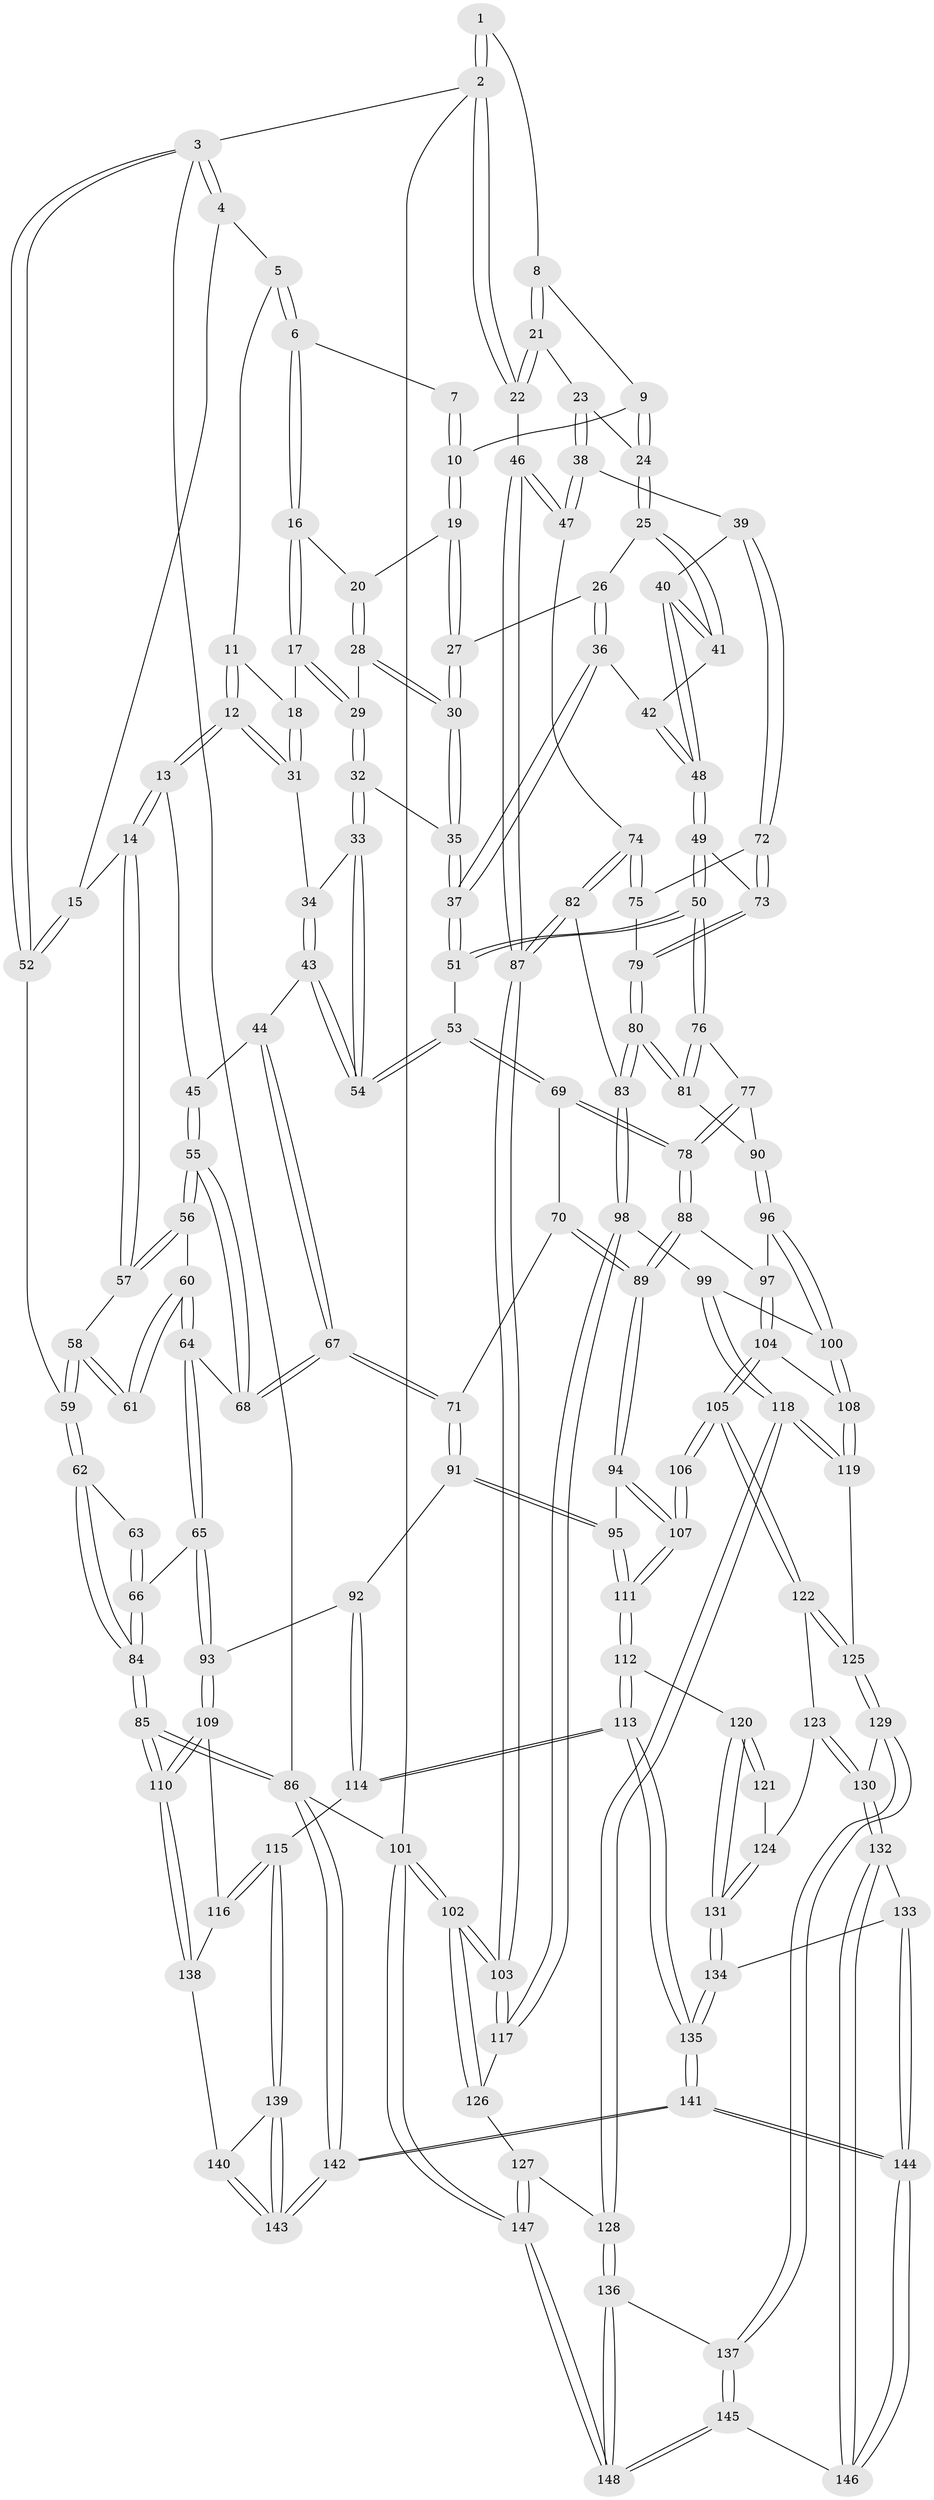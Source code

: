 // coarse degree distribution, {5: 0.4563106796116505, 4: 0.2912621359223301, 3: 0.06796116504854369, 7: 0.019417475728155338, 6: 0.1262135922330097, 2: 0.009708737864077669, 8: 0.02912621359223301}
// Generated by graph-tools (version 1.1) at 2025/06/03/04/25 22:06:02]
// undirected, 148 vertices, 367 edges
graph export_dot {
graph [start="1"]
  node [color=gray90,style=filled];
  1 [pos="+0.7924425933095399+0"];
  2 [pos="+1+0"];
  3 [pos="+0+0"];
  4 [pos="+0.15371794239384368+0"];
  5 [pos="+0.430840003614288+0"];
  6 [pos="+0.4836499715939221+0"];
  7 [pos="+0.7450538828350598+0"];
  8 [pos="+0.9141522489510634+0.07629178116773543"];
  9 [pos="+0.7906684419005539+0.07735075354367207"];
  10 [pos="+0.7691194705785378+0.06472502381431279"];
  11 [pos="+0.3601780788297289+0.003840019254070764"];
  12 [pos="+0.25335130577223586+0.18530414973834547"];
  13 [pos="+0.22373689170917202+0.19218537148262052"];
  14 [pos="+0.2178920749240146+0.1921336298399894"];
  15 [pos="+0.21199150617146106+0.186354526023052"];
  16 [pos="+0.5155361437501642+0"];
  17 [pos="+0.5097740357064087+0.12918966909615237"];
  18 [pos="+0.4030235926260059+0.15423388833730792"];
  19 [pos="+0.7365106935858675+0.09509027891385417"];
  20 [pos="+0.6971907576904115+0.11039901086612292"];
  21 [pos="+1+0.12623053372177667"];
  22 [pos="+1+0.09423346837394686"];
  23 [pos="+0.8835238751234661+0.21228131915949397"];
  24 [pos="+0.861466006685149+0.2120357216934116"];
  25 [pos="+0.8445982443349656+0.2245110664767542"];
  26 [pos="+0.7679857061812594+0.22794867651590284"];
  27 [pos="+0.7568955924443355+0.21955450347704275"];
  28 [pos="+0.6744259545382486+0.13520624197789746"];
  29 [pos="+0.5149659255685864+0.13769442374426424"];
  30 [pos="+0.6613260208018472+0.22861043864244807"];
  31 [pos="+0.326391689389389+0.1978858557351548"];
  32 [pos="+0.5311973172073895+0.21828949335783132"];
  33 [pos="+0.4684014677483191+0.30422026882868225"];
  34 [pos="+0.34725090409761794+0.22020643558263372"];
  35 [pos="+0.6365605824190745+0.2588030223607818"];
  36 [pos="+0.7566569768033202+0.2672722016003983"];
  37 [pos="+0.6601999289454783+0.3296334969768355"];
  38 [pos="+0.9342989400271422+0.3594806378362715"];
  39 [pos="+0.9173082284455428+0.3611270346977879"];
  40 [pos="+0.845175772249277+0.34401374647974914"];
  41 [pos="+0.8318996006598299+0.2851425463278966"];
  42 [pos="+0.7763476107028655+0.29976209609124427"];
  43 [pos="+0.353667716821991+0.3564044223580215"];
  44 [pos="+0.3394077517500435+0.36492981888548326"];
  45 [pos="+0.2943300497138676+0.3113000181760541"];
  46 [pos="+1+0.37413942578955417"];
  47 [pos="+0.9350083951402167+0.35972471502978304"];
  48 [pos="+0.7554511078534527+0.3946724702402382"];
  49 [pos="+0.749440028633616+0.40063733291053166"];
  50 [pos="+0.6873244456755939+0.40330747475024964"];
  51 [pos="+0.661924293706593+0.36498396054037735"];
  52 [pos="+0+0.02644181274238939"];
  53 [pos="+0.48482639047844944+0.367451323315349"];
  54 [pos="+0.4673110917940047+0.3322841956331409"];
  55 [pos="+0.231894323192879+0.4230042627588722"];
  56 [pos="+0.19496620351314548+0.28575466212091316"];
  57 [pos="+0.193430033606744+0.24502656789478197"];
  58 [pos="+0.07066845137518134+0.313528545839086"];
  59 [pos="+0+0.031058160286935102"];
  60 [pos="+0.10860229796204568+0.4055432589249204"];
  61 [pos="+0.06959571164774411+0.32995724848917685"];
  62 [pos="+0+0.26233680262934556"];
  63 [pos="+0.04267386915038543+0.35360781243168343"];
  64 [pos="+0.11712239346420861+0.4752954461713461"];
  65 [pos="+0.055375418797227925+0.5298803999815686"];
  66 [pos="+0+0.5304812402428667"];
  67 [pos="+0.2903371786264702+0.4701489026920924"];
  68 [pos="+0.236801690609964+0.44841411148483634"];
  69 [pos="+0.4795416351234909+0.40862541682573267"];
  70 [pos="+0.3485187174108779+0.47179698117610386"];
  71 [pos="+0.292927628394966+0.473404716715507"];
  72 [pos="+0.8596994551945156+0.4260758223104748"];
  73 [pos="+0.7560415157487315+0.40658608788168726"];
  74 [pos="+0.898713760136664+0.48041990954018016"];
  75 [pos="+0.8676163424549873+0.4568192932114689"];
  76 [pos="+0.6712496421764796+0.442945742570977"];
  77 [pos="+0.6511195806207233+0.4740590828138055"];
  78 [pos="+0.5479949642033602+0.5587650617361974"];
  79 [pos="+0.802509852715212+0.4772377452163681"];
  80 [pos="+0.8198519349333349+0.5665024437627219"];
  81 [pos="+0.8018630061879406+0.5666238966838909"];
  82 [pos="+0.9547527710817613+0.6216489942971046"];
  83 [pos="+0.9286997790935951+0.6309959281877239"];
  84 [pos="+0+0.5398421621280888"];
  85 [pos="+0+0.9567611178974595"];
  86 [pos="+0+1"];
  87 [pos="+1+0.600507872789998"];
  88 [pos="+0.5461104991674273+0.564785541538982"];
  89 [pos="+0.5224545483840222+0.5852730877177704"];
  90 [pos="+0.7388334425595607+0.5830696720912202"];
  91 [pos="+0.2992716698754984+0.612527130453885"];
  92 [pos="+0.23442626814714043+0.6474415401765246"];
  93 [pos="+0.15563663631202435+0.6477867928796532"];
  94 [pos="+0.4997686863955784+0.6182153435711197"];
  95 [pos="+0.3593674019748682+0.643945044035932"];
  96 [pos="+0.6829654850765294+0.642246122436438"];
  97 [pos="+0.6616741749444998+0.636216832151838"];
  98 [pos="+0.8919210836897953+0.677411621236358"];
  99 [pos="+0.8425110953879265+0.7035622884368804"];
  100 [pos="+0.720213121006883+0.6991611639141045"];
  101 [pos="+1+1"];
  102 [pos="+1+1"];
  103 [pos="+1+0.7045624448011378"];
  104 [pos="+0.6073003967300604+0.7359111718256112"];
  105 [pos="+0.5499715142156806+0.754166331646494"];
  106 [pos="+0.5221775333739898+0.7200743579496443"];
  107 [pos="+0.5156300877515153+0.6959372263883029"];
  108 [pos="+0.6941909108047407+0.7499353047096209"];
  109 [pos="+0.08433827886934157+0.7980639591724394"];
  110 [pos="+0+0.9436882151495667"];
  111 [pos="+0.362335002687748+0.7613334726576013"];
  112 [pos="+0.3601086133878091+0.8017024035368986"];
  113 [pos="+0.26945576290370493+0.8351478821658196"];
  114 [pos="+0.261419398626824+0.8335451286055751"];
  115 [pos="+0.2420241631147164+0.8388038398675767"];
  116 [pos="+0.1965117317047593+0.832899490178282"];
  117 [pos="+0.9140564029685789+0.8456799565978292"];
  118 [pos="+0.767636878694329+0.8698647717877286"];
  119 [pos="+0.6967325405057198+0.8003899700767888"];
  120 [pos="+0.38464467706858846+0.8132175904472888"];
  121 [pos="+0.5068188851645479+0.7309261194074309"];
  122 [pos="+0.5518957912741979+0.7658412885832485"];
  123 [pos="+0.48791905158647075+0.827535156568817"];
  124 [pos="+0.4557919247760964+0.834836293452304"];
  125 [pos="+0.5919864896678357+0.8352167414775236"];
  126 [pos="+0.9024487929887719+0.8885626963269891"];
  127 [pos="+0.8403248019961826+0.9059129909726208"];
  128 [pos="+0.7686357572715578+0.8737030892087783"];
  129 [pos="+0.5834085258491007+0.9034544933266924"];
  130 [pos="+0.5447407725653467+0.9145684120202182"];
  131 [pos="+0.41354386279239347+0.8462680775634769"];
  132 [pos="+0.53588556404743+0.919261082521952"];
  133 [pos="+0.46017352493960156+0.9172666614784635"];
  134 [pos="+0.42760433487218336+0.8936218705352292"];
  135 [pos="+0.3299324255223859+0.9786935190055084"];
  136 [pos="+0.7062493167069985+0.9331281651059206"];
  137 [pos="+0.610429073551907+0.9247951062514934"];
  138 [pos="+0.1591111901961621+0.9224845415379231"];
  139 [pos="+0.22829645605335558+0.885463030518968"];
  140 [pos="+0.17030391327935196+0.9382651049025421"];
  141 [pos="+0.2914106937931582+1"];
  142 [pos="+0.1881729309589775+1"];
  143 [pos="+0.19463217100472985+1"];
  144 [pos="+0.39372217670659726+1"];
  145 [pos="+0.5884403633726146+1"];
  146 [pos="+0.4698195079801271+1"];
  147 [pos="+0.8336516512572439+1"];
  148 [pos="+0.7616428546095534+1"];
  1 -- 2;
  1 -- 2;
  1 -- 8;
  2 -- 3;
  2 -- 22;
  2 -- 22;
  2 -- 101;
  3 -- 4;
  3 -- 4;
  3 -- 52;
  3 -- 52;
  3 -- 86;
  4 -- 5;
  4 -- 15;
  5 -- 6;
  5 -- 6;
  5 -- 11;
  6 -- 7;
  6 -- 16;
  6 -- 16;
  7 -- 10;
  7 -- 10;
  8 -- 9;
  8 -- 21;
  8 -- 21;
  9 -- 10;
  9 -- 24;
  9 -- 24;
  10 -- 19;
  10 -- 19;
  11 -- 12;
  11 -- 12;
  11 -- 18;
  12 -- 13;
  12 -- 13;
  12 -- 31;
  12 -- 31;
  13 -- 14;
  13 -- 14;
  13 -- 45;
  14 -- 15;
  14 -- 57;
  14 -- 57;
  15 -- 52;
  15 -- 52;
  16 -- 17;
  16 -- 17;
  16 -- 20;
  17 -- 18;
  17 -- 29;
  17 -- 29;
  18 -- 31;
  18 -- 31;
  19 -- 20;
  19 -- 27;
  19 -- 27;
  20 -- 28;
  20 -- 28;
  21 -- 22;
  21 -- 22;
  21 -- 23;
  22 -- 46;
  23 -- 24;
  23 -- 38;
  23 -- 38;
  24 -- 25;
  24 -- 25;
  25 -- 26;
  25 -- 41;
  25 -- 41;
  26 -- 27;
  26 -- 36;
  26 -- 36;
  27 -- 30;
  27 -- 30;
  28 -- 29;
  28 -- 30;
  28 -- 30;
  29 -- 32;
  29 -- 32;
  30 -- 35;
  30 -- 35;
  31 -- 34;
  32 -- 33;
  32 -- 33;
  32 -- 35;
  33 -- 34;
  33 -- 54;
  33 -- 54;
  34 -- 43;
  34 -- 43;
  35 -- 37;
  35 -- 37;
  36 -- 37;
  36 -- 37;
  36 -- 42;
  37 -- 51;
  37 -- 51;
  38 -- 39;
  38 -- 47;
  38 -- 47;
  39 -- 40;
  39 -- 72;
  39 -- 72;
  40 -- 41;
  40 -- 41;
  40 -- 48;
  40 -- 48;
  41 -- 42;
  42 -- 48;
  42 -- 48;
  43 -- 44;
  43 -- 54;
  43 -- 54;
  44 -- 45;
  44 -- 67;
  44 -- 67;
  45 -- 55;
  45 -- 55;
  46 -- 47;
  46 -- 47;
  46 -- 87;
  46 -- 87;
  47 -- 74;
  48 -- 49;
  48 -- 49;
  49 -- 50;
  49 -- 50;
  49 -- 73;
  50 -- 51;
  50 -- 51;
  50 -- 76;
  50 -- 76;
  51 -- 53;
  52 -- 59;
  53 -- 54;
  53 -- 54;
  53 -- 69;
  53 -- 69;
  55 -- 56;
  55 -- 56;
  55 -- 68;
  55 -- 68;
  56 -- 57;
  56 -- 57;
  56 -- 60;
  57 -- 58;
  58 -- 59;
  58 -- 59;
  58 -- 61;
  58 -- 61;
  59 -- 62;
  59 -- 62;
  60 -- 61;
  60 -- 61;
  60 -- 64;
  60 -- 64;
  62 -- 63;
  62 -- 84;
  62 -- 84;
  63 -- 66;
  63 -- 66;
  64 -- 65;
  64 -- 65;
  64 -- 68;
  65 -- 66;
  65 -- 93;
  65 -- 93;
  66 -- 84;
  66 -- 84;
  67 -- 68;
  67 -- 68;
  67 -- 71;
  67 -- 71;
  69 -- 70;
  69 -- 78;
  69 -- 78;
  70 -- 71;
  70 -- 89;
  70 -- 89;
  71 -- 91;
  71 -- 91;
  72 -- 73;
  72 -- 73;
  72 -- 75;
  73 -- 79;
  73 -- 79;
  74 -- 75;
  74 -- 75;
  74 -- 82;
  74 -- 82;
  75 -- 79;
  76 -- 77;
  76 -- 81;
  76 -- 81;
  77 -- 78;
  77 -- 78;
  77 -- 90;
  78 -- 88;
  78 -- 88;
  79 -- 80;
  79 -- 80;
  80 -- 81;
  80 -- 81;
  80 -- 83;
  80 -- 83;
  81 -- 90;
  82 -- 83;
  82 -- 87;
  82 -- 87;
  83 -- 98;
  83 -- 98;
  84 -- 85;
  84 -- 85;
  85 -- 86;
  85 -- 86;
  85 -- 110;
  85 -- 110;
  86 -- 142;
  86 -- 142;
  86 -- 101;
  87 -- 103;
  87 -- 103;
  88 -- 89;
  88 -- 89;
  88 -- 97;
  89 -- 94;
  89 -- 94;
  90 -- 96;
  90 -- 96;
  91 -- 92;
  91 -- 95;
  91 -- 95;
  92 -- 93;
  92 -- 114;
  92 -- 114;
  93 -- 109;
  93 -- 109;
  94 -- 95;
  94 -- 107;
  94 -- 107;
  95 -- 111;
  95 -- 111;
  96 -- 97;
  96 -- 100;
  96 -- 100;
  97 -- 104;
  97 -- 104;
  98 -- 99;
  98 -- 117;
  98 -- 117;
  99 -- 100;
  99 -- 118;
  99 -- 118;
  100 -- 108;
  100 -- 108;
  101 -- 102;
  101 -- 102;
  101 -- 147;
  101 -- 147;
  102 -- 103;
  102 -- 103;
  102 -- 126;
  102 -- 126;
  103 -- 117;
  103 -- 117;
  104 -- 105;
  104 -- 105;
  104 -- 108;
  105 -- 106;
  105 -- 106;
  105 -- 122;
  105 -- 122;
  106 -- 107;
  106 -- 107;
  107 -- 111;
  107 -- 111;
  108 -- 119;
  108 -- 119;
  109 -- 110;
  109 -- 110;
  109 -- 116;
  110 -- 138;
  110 -- 138;
  111 -- 112;
  111 -- 112;
  112 -- 113;
  112 -- 113;
  112 -- 120;
  113 -- 114;
  113 -- 114;
  113 -- 135;
  113 -- 135;
  114 -- 115;
  115 -- 116;
  115 -- 116;
  115 -- 139;
  115 -- 139;
  116 -- 138;
  117 -- 126;
  118 -- 119;
  118 -- 119;
  118 -- 128;
  118 -- 128;
  119 -- 125;
  120 -- 121;
  120 -- 121;
  120 -- 131;
  120 -- 131;
  121 -- 124;
  122 -- 123;
  122 -- 125;
  122 -- 125;
  123 -- 124;
  123 -- 130;
  123 -- 130;
  124 -- 131;
  124 -- 131;
  125 -- 129;
  125 -- 129;
  126 -- 127;
  127 -- 128;
  127 -- 147;
  127 -- 147;
  128 -- 136;
  128 -- 136;
  129 -- 130;
  129 -- 137;
  129 -- 137;
  130 -- 132;
  130 -- 132;
  131 -- 134;
  131 -- 134;
  132 -- 133;
  132 -- 146;
  132 -- 146;
  133 -- 134;
  133 -- 144;
  133 -- 144;
  134 -- 135;
  134 -- 135;
  135 -- 141;
  135 -- 141;
  136 -- 137;
  136 -- 148;
  136 -- 148;
  137 -- 145;
  137 -- 145;
  138 -- 140;
  139 -- 140;
  139 -- 143;
  139 -- 143;
  140 -- 143;
  140 -- 143;
  141 -- 142;
  141 -- 142;
  141 -- 144;
  141 -- 144;
  142 -- 143;
  142 -- 143;
  144 -- 146;
  144 -- 146;
  145 -- 146;
  145 -- 148;
  145 -- 148;
  147 -- 148;
  147 -- 148;
}
